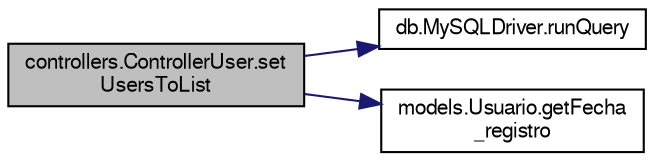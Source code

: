digraph "controllers.ControllerUser.setUsersToList"
{
  bgcolor="transparent";
  edge [fontname="FreeSans",fontsize="10",labelfontname="FreeSans",labelfontsize="10"];
  node [fontname="FreeSans",fontsize="10",shape=record];
  rankdir="LR";
  Node14 [label="controllers.ControllerUser.set\lUsersToList",height=0.2,width=0.4,color="black", fillcolor="grey75", style="filled", fontcolor="black"];
  Node14 -> Node15 [color="midnightblue",fontsize="10",style="solid",fontname="FreeSans"];
  Node15 [label="db.MySQLDriver.runQuery",height=0.2,width=0.4,color="black",URL="$classdb_1_1MySQLDriver.html#a88dbd83b514760694646f5cac76e9024"];
  Node14 -> Node16 [color="midnightblue",fontsize="10",style="solid",fontname="FreeSans"];
  Node16 [label="models.Usuario.getFecha\l_registro",height=0.2,width=0.4,color="black",URL="$classmodels_1_1Usuario.html#a08bf9d9db64f2fdcf11ca567b069b3f2"];
}
